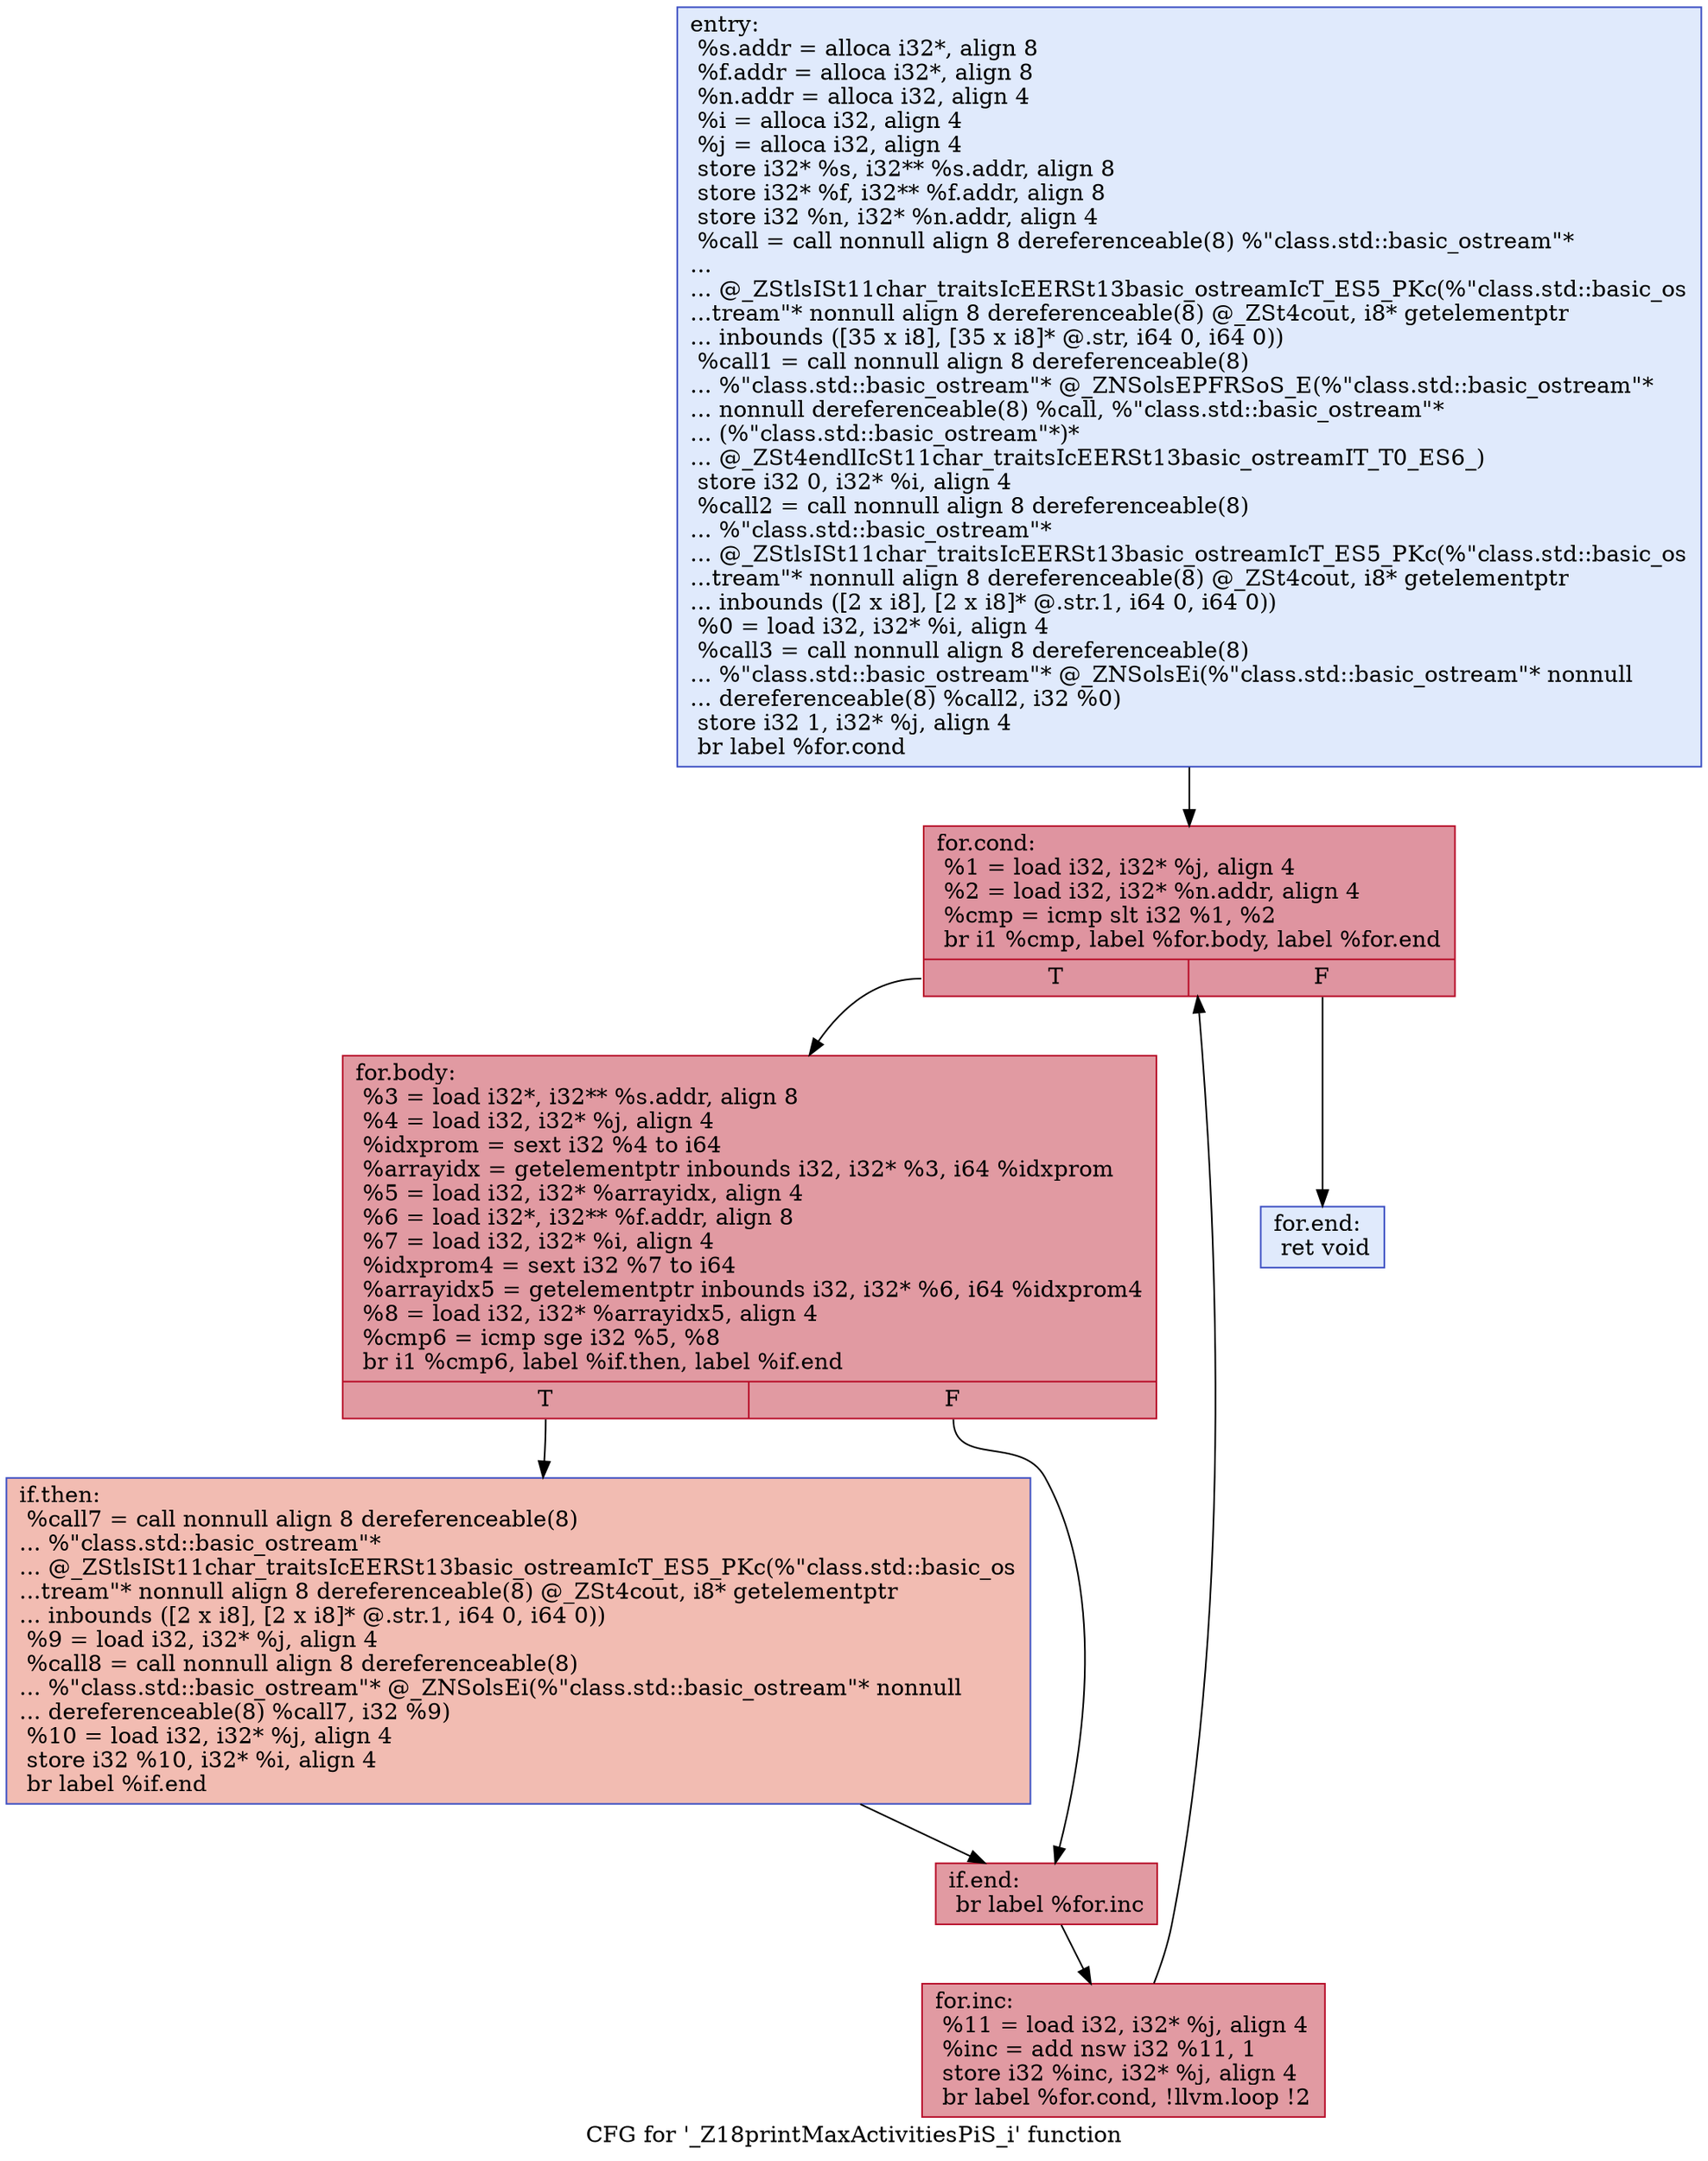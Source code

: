 digraph "CFG for '_Z18printMaxActivitiesPiS_i' function" {
	label="CFG for '_Z18printMaxActivitiesPiS_i' function";

	Node0x55c5ac394880 [shape=record,color="#3d50c3ff", style=filled, fillcolor="#b9d0f970",label="{entry:\l  %s.addr = alloca i32*, align 8\l  %f.addr = alloca i32*, align 8\l  %n.addr = alloca i32, align 4\l  %i = alloca i32, align 4\l  %j = alloca i32, align 4\l  store i32* %s, i32** %s.addr, align 8\l  store i32* %f, i32** %f.addr, align 8\l  store i32 %n, i32* %n.addr, align 4\l  %call = call nonnull align 8 dereferenceable(8) %\"class.std::basic_ostream\"*\l...\l... @_ZStlsISt11char_traitsIcEERSt13basic_ostreamIcT_ES5_PKc(%\"class.std::basic_os\l...tream\"* nonnull align 8 dereferenceable(8) @_ZSt4cout, i8* getelementptr\l... inbounds ([35 x i8], [35 x i8]* @.str, i64 0, i64 0))\l  %call1 = call nonnull align 8 dereferenceable(8)\l... %\"class.std::basic_ostream\"* @_ZNSolsEPFRSoS_E(%\"class.std::basic_ostream\"*\l... nonnull dereferenceable(8) %call, %\"class.std::basic_ostream\"*\l... (%\"class.std::basic_ostream\"*)*\l... @_ZSt4endlIcSt11char_traitsIcEERSt13basic_ostreamIT_T0_ES6_)\l  store i32 0, i32* %i, align 4\l  %call2 = call nonnull align 8 dereferenceable(8)\l... %\"class.std::basic_ostream\"*\l... @_ZStlsISt11char_traitsIcEERSt13basic_ostreamIcT_ES5_PKc(%\"class.std::basic_os\l...tream\"* nonnull align 8 dereferenceable(8) @_ZSt4cout, i8* getelementptr\l... inbounds ([2 x i8], [2 x i8]* @.str.1, i64 0, i64 0))\l  %0 = load i32, i32* %i, align 4\l  %call3 = call nonnull align 8 dereferenceable(8)\l... %\"class.std::basic_ostream\"* @_ZNSolsEi(%\"class.std::basic_ostream\"* nonnull\l... dereferenceable(8) %call2, i32 %0)\l  store i32 1, i32* %j, align 4\l  br label %for.cond\l}"];
	Node0x55c5ac394880 -> Node0x55c5ac395c80;
	Node0x55c5ac395c80 [shape=record,color="#b70d28ff", style=filled, fillcolor="#b70d2870",label="{for.cond:                                         \l  %1 = load i32, i32* %j, align 4\l  %2 = load i32, i32* %n.addr, align 4\l  %cmp = icmp slt i32 %1, %2\l  br i1 %cmp, label %for.body, label %for.end\l|{<s0>T|<s1>F}}"];
	Node0x55c5ac395c80:s0 -> Node0x55c5ac395f70;
	Node0x55c5ac395c80:s1 -> Node0x55c5ac395ff0;
	Node0x55c5ac395f70 [shape=record,color="#b70d28ff", style=filled, fillcolor="#bb1b2c70",label="{for.body:                                         \l  %3 = load i32*, i32** %s.addr, align 8\l  %4 = load i32, i32* %j, align 4\l  %idxprom = sext i32 %4 to i64\l  %arrayidx = getelementptr inbounds i32, i32* %3, i64 %idxprom\l  %5 = load i32, i32* %arrayidx, align 4\l  %6 = load i32*, i32** %f.addr, align 8\l  %7 = load i32, i32* %i, align 4\l  %idxprom4 = sext i32 %7 to i64\l  %arrayidx5 = getelementptr inbounds i32, i32* %6, i64 %idxprom4\l  %8 = load i32, i32* %arrayidx5, align 4\l  %cmp6 = icmp sge i32 %5, %8\l  br i1 %cmp6, label %if.then, label %if.end\l|{<s0>T|<s1>F}}"];
	Node0x55c5ac395f70:s0 -> Node0x55c5ac396230;
	Node0x55c5ac395f70:s1 -> Node0x55c5ac396840;
	Node0x55c5ac396230 [shape=record,color="#3d50c3ff", style=filled, fillcolor="#e1675170",label="{if.then:                                          \l  %call7 = call nonnull align 8 dereferenceable(8)\l... %\"class.std::basic_ostream\"*\l... @_ZStlsISt11char_traitsIcEERSt13basic_ostreamIcT_ES5_PKc(%\"class.std::basic_os\l...tream\"* nonnull align 8 dereferenceable(8) @_ZSt4cout, i8* getelementptr\l... inbounds ([2 x i8], [2 x i8]* @.str.1, i64 0, i64 0))\l  %9 = load i32, i32* %j, align 4\l  %call8 = call nonnull align 8 dereferenceable(8)\l... %\"class.std::basic_ostream\"* @_ZNSolsEi(%\"class.std::basic_ostream\"* nonnull\l... dereferenceable(8) %call7, i32 %9)\l  %10 = load i32, i32* %j, align 4\l  store i32 %10, i32* %i, align 4\l  br label %if.end\l}"];
	Node0x55c5ac396230 -> Node0x55c5ac396840;
	Node0x55c5ac396840 [shape=record,color="#b70d28ff", style=filled, fillcolor="#bb1b2c70",label="{if.end:                                           \l  br label %for.inc\l}"];
	Node0x55c5ac396840 -> Node0x55c5ac397140;
	Node0x55c5ac397140 [shape=record,color="#b70d28ff", style=filled, fillcolor="#bb1b2c70",label="{for.inc:                                          \l  %11 = load i32, i32* %j, align 4\l  %inc = add nsw i32 %11, 1\l  store i32 %inc, i32* %j, align 4\l  br label %for.cond, !llvm.loop !2\l}"];
	Node0x55c5ac397140 -> Node0x55c5ac395c80;
	Node0x55c5ac395ff0 [shape=record,color="#3d50c3ff", style=filled, fillcolor="#b9d0f970",label="{for.end:                                          \l  ret void\l}"];
}
